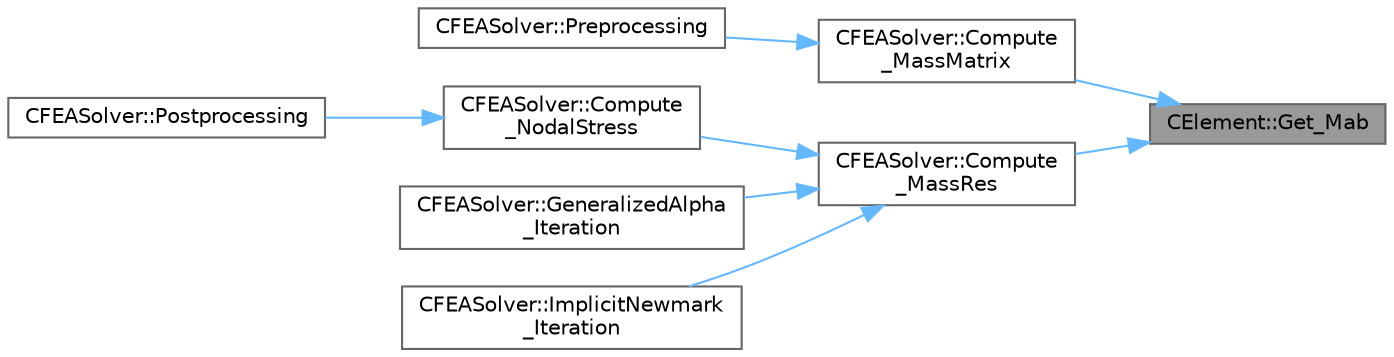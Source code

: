 digraph "CElement::Get_Mab"
{
 // LATEX_PDF_SIZE
  bgcolor="transparent";
  edge [fontname=Helvetica,fontsize=10,labelfontname=Helvetica,labelfontsize=10];
  node [fontname=Helvetica,fontsize=10,shape=box,height=0.2,width=0.4];
  rankdir="RL";
  Node1 [id="Node000001",label="CElement::Get_Mab",height=0.2,width=0.4,color="gray40", fillcolor="grey60", style="filled", fontcolor="black",tooltip="Return the value of the diagonal term for the mass matrix, relating nodes a and b."];
  Node1 -> Node2 [id="edge1_Node000001_Node000002",dir="back",color="steelblue1",style="solid",tooltip=" "];
  Node2 [id="Node000002",label="CFEASolver::Compute\l_MassMatrix",height=0.2,width=0.4,color="grey40", fillcolor="white", style="filled",URL="$classCFEASolver.html#a1fd46e369eb5e72c15cf708be67e87a2",tooltip="Compute the mass matrix of the problem."];
  Node2 -> Node3 [id="edge2_Node000002_Node000003",dir="back",color="steelblue1",style="solid",tooltip=" "];
  Node3 [id="Node000003",label="CFEASolver::Preprocessing",height=0.2,width=0.4,color="grey40", fillcolor="white", style="filled",URL="$classCFEASolver.html#a353159e003821dae0668dcfe7281bd68",tooltip="Set residuals to zero."];
  Node1 -> Node4 [id="edge3_Node000001_Node000004",dir="back",color="steelblue1",style="solid",tooltip=" "];
  Node4 [id="Node000004",label="CFEASolver::Compute\l_MassRes",height=0.2,width=0.4,color="grey40", fillcolor="white", style="filled",URL="$classCFEASolver.html#a6e16f805242c36f9d1c3f2f75ddd9b4a",tooltip="Compute the mass residual of the problem."];
  Node4 -> Node5 [id="edge4_Node000004_Node000005",dir="back",color="steelblue1",style="solid",tooltip=" "];
  Node5 [id="Node000005",label="CFEASolver::Compute\l_NodalStress",height=0.2,width=0.4,color="grey40", fillcolor="white", style="filled",URL="$classCFEASolver.html#ac275af8f893ef5957379314816d17fa8",tooltip="Compute the stress at the nodes for output purposes."];
  Node5 -> Node6 [id="edge5_Node000005_Node000006",dir="back",color="steelblue1",style="solid",tooltip=" "];
  Node6 [id="Node000006",label="CFEASolver::Postprocessing",height=0.2,width=0.4,color="grey40", fillcolor="white", style="filled",URL="$classCFEASolver.html#ab4fa9086b598c5778c9c0403a5626d1b",tooltip="Postprocessing."];
  Node4 -> Node7 [id="edge6_Node000004_Node000007",dir="back",color="steelblue1",style="solid",tooltip=" "];
  Node7 [id="Node000007",label="CFEASolver::GeneralizedAlpha\l_Iteration",height=0.2,width=0.4,color="grey40", fillcolor="white", style="filled",URL="$classCFEASolver.html#a703228b8706352d33f34cc0baf1f9b04",tooltip="Iterate using an implicit Generalized Alpha solver."];
  Node4 -> Node8 [id="edge7_Node000004_Node000008",dir="back",color="steelblue1",style="solid",tooltip=" "];
  Node8 [id="Node000008",label="CFEASolver::ImplicitNewmark\l_Iteration",height=0.2,width=0.4,color="grey40", fillcolor="white", style="filled",URL="$classCFEASolver.html#a27e71a93f7f114cc8506f35c2ed957c3",tooltip="Iterate using an implicit Newmark solver."];
}
